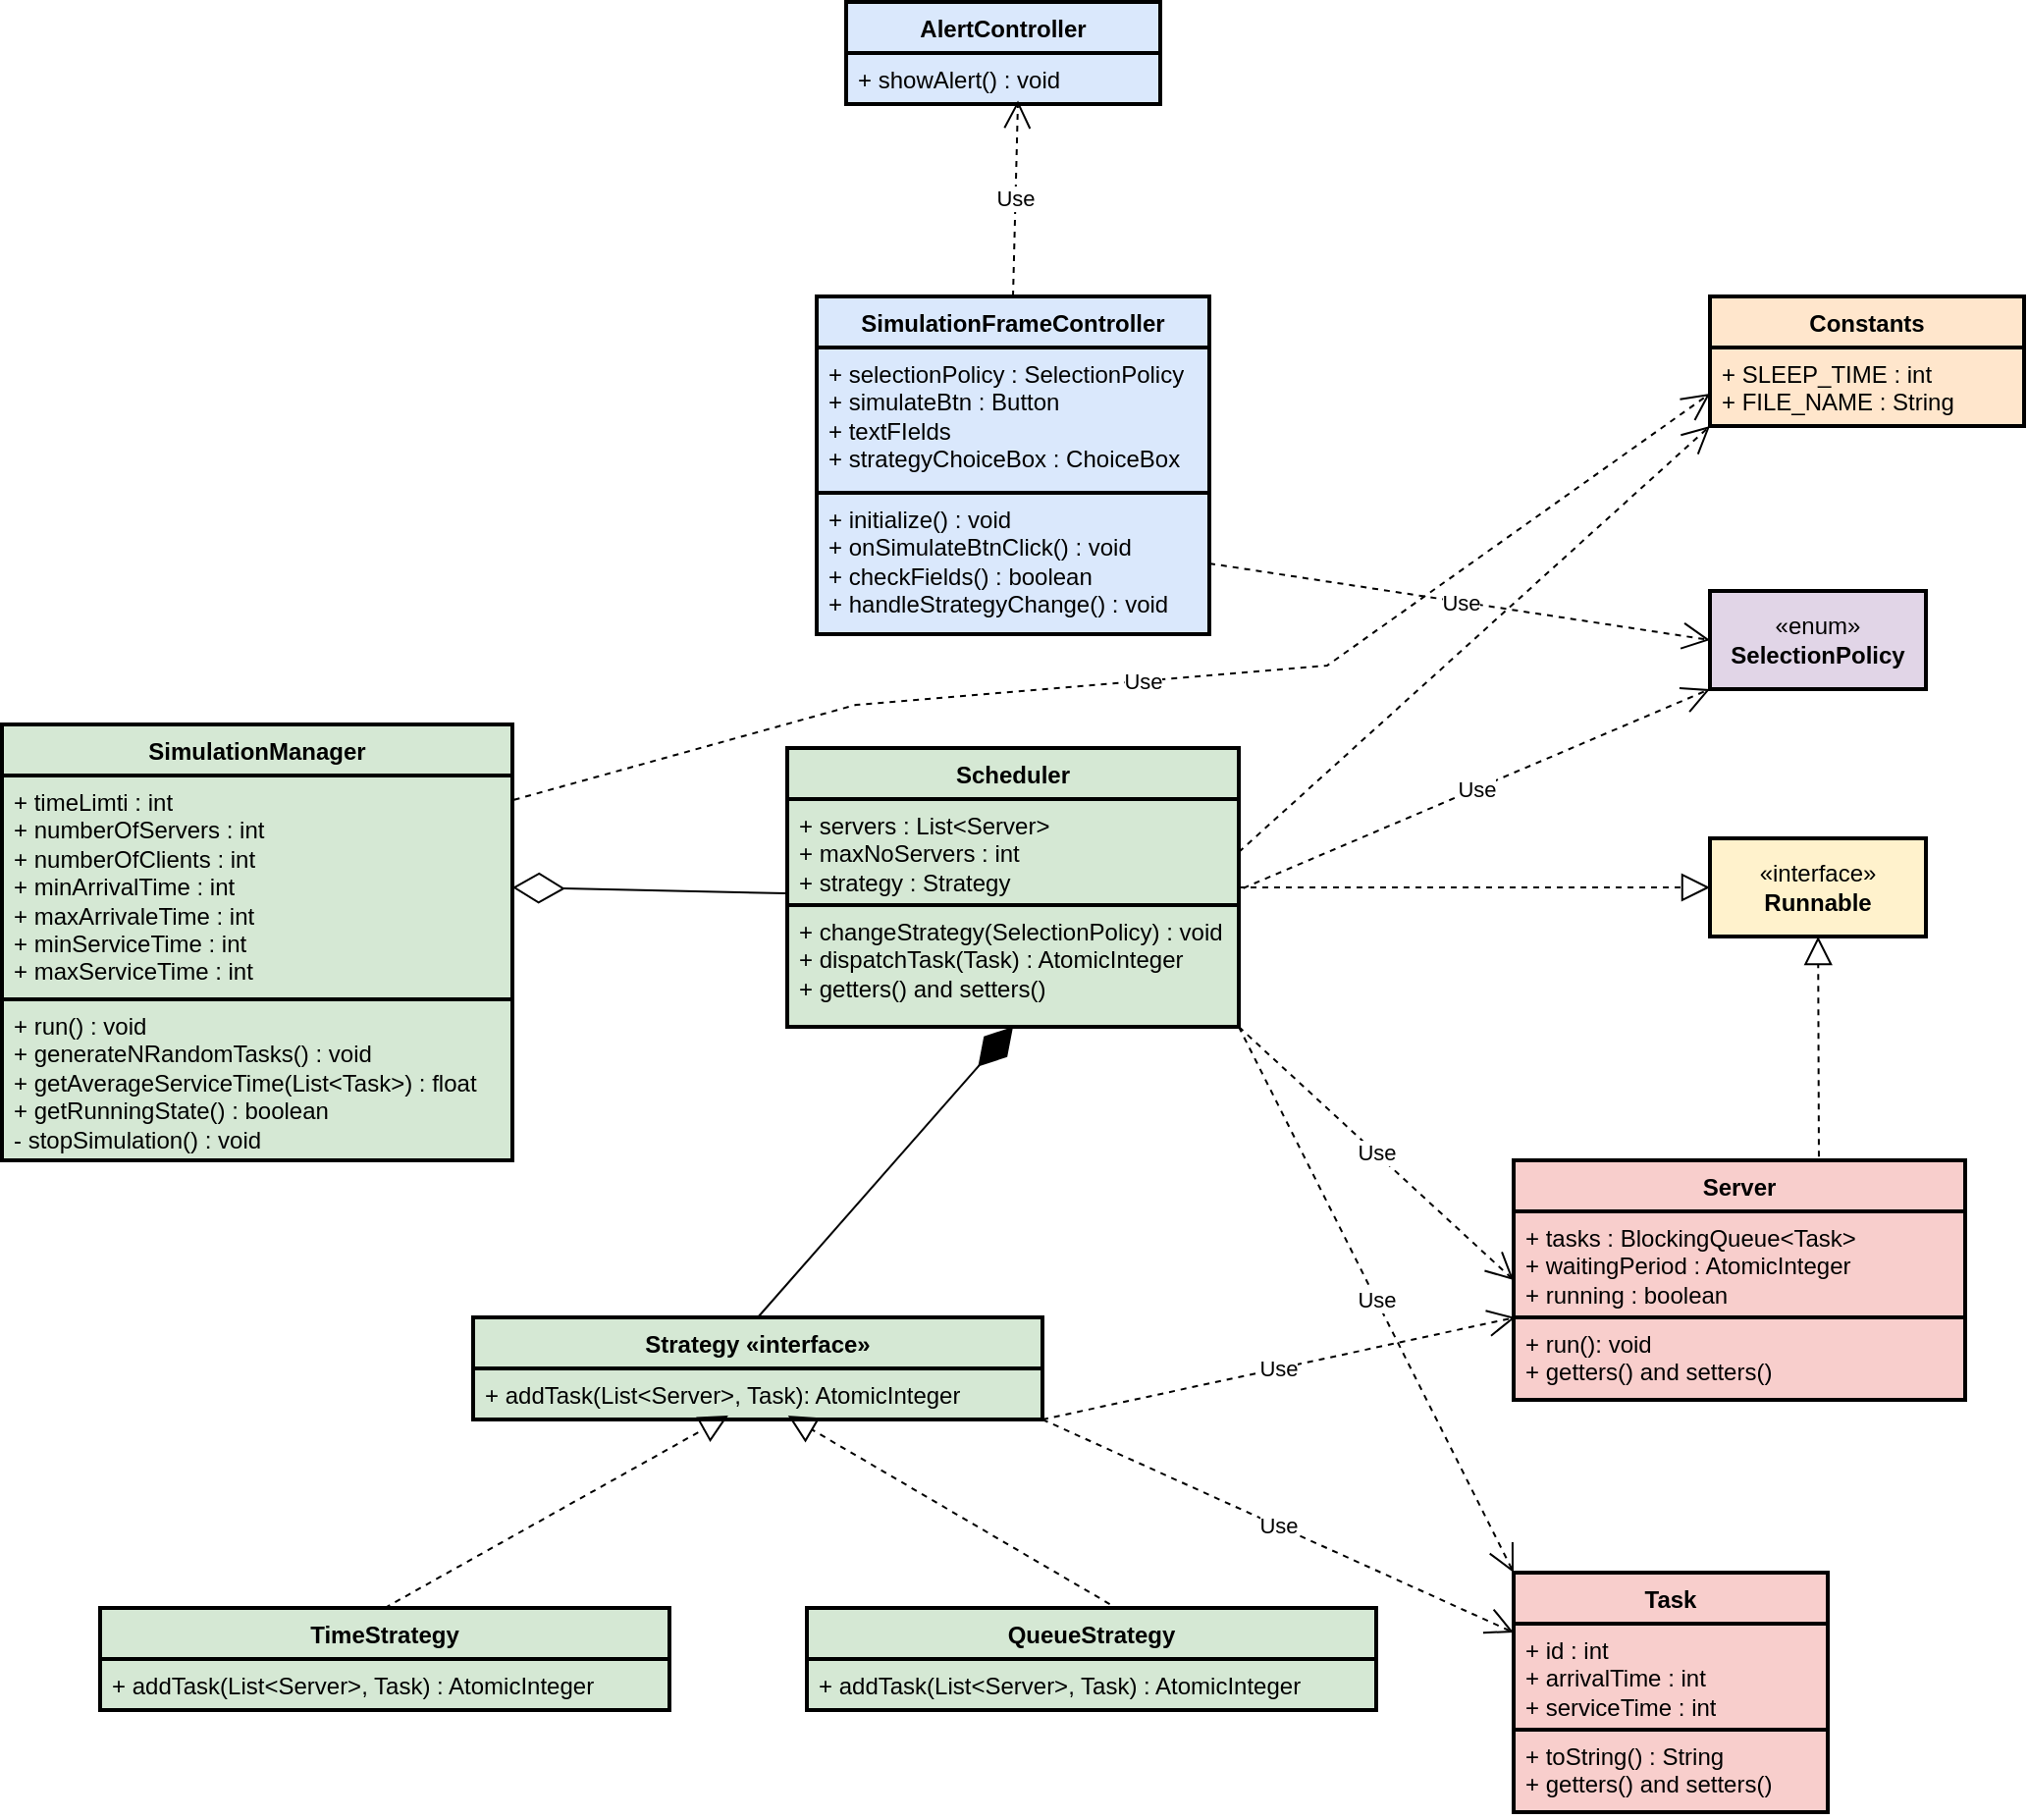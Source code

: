 <mxfile version="26.2.12">
  <diagram name="Page-1" id="CthTKVDl6EhoKNDK8EQh">
    <mxGraphModel dx="1713" dy="2126" grid="1" gridSize="10" guides="1" tooltips="1" connect="1" arrows="1" fold="1" page="1" pageScale="1" pageWidth="827" pageHeight="1169" math="0" shadow="0">
      <root>
        <mxCell id="0" />
        <mxCell id="1" parent="0" />
        <mxCell id="PCQdMZKiTnh8M8kMI2ME-5" value="Server" style="swimlane;fontStyle=1;align=center;verticalAlign=top;childLayout=stackLayout;horizontal=1;startSize=26;horizontalStack=0;resizeParent=1;resizeParentMax=0;resizeLast=0;collapsible=1;marginBottom=0;whiteSpace=wrap;html=1;fillColor=#f8cecc;strokeColor=light-dark(#000000, #d7817e);strokeWidth=2;" parent="1" vertex="1">
          <mxGeometry x="1160" y="260" width="230" height="122" as="geometry" />
        </mxCell>
        <mxCell id="PCQdMZKiTnh8M8kMI2ME-6" value="&lt;div&gt;+ tasks : BlockingQueue&amp;lt;Task&amp;gt;&lt;/div&gt;&lt;div&gt;+ waitingPeriod : AtomicInteger&lt;/div&gt;&lt;div&gt;+ running : boolean&lt;/div&gt;" style="text;strokeColor=light-dark(#000000, #d7817e);fillColor=#f8cecc;align=left;verticalAlign=top;spacingLeft=4;spacingRight=4;overflow=hidden;rotatable=0;points=[[0,0.5],[1,0.5]];portConstraint=eastwest;whiteSpace=wrap;html=1;strokeWidth=2;" parent="PCQdMZKiTnh8M8kMI2ME-5" vertex="1">
          <mxGeometry y="26" width="230" height="54" as="geometry" />
        </mxCell>
        <mxCell id="PCQdMZKiTnh8M8kMI2ME-8" value="&lt;div&gt;+ run(): void&lt;/div&gt;&lt;div&gt;+ getters() and setters()&lt;/div&gt;" style="text;strokeColor=light-dark(#000000, #d7817e);fillColor=#f8cecc;align=left;verticalAlign=top;spacingLeft=4;spacingRight=4;overflow=hidden;rotatable=0;points=[[0,0.5],[1,0.5]];portConstraint=eastwest;whiteSpace=wrap;html=1;strokeWidth=2;" parent="PCQdMZKiTnh8M8kMI2ME-5" vertex="1">
          <mxGeometry y="80" width="230" height="42" as="geometry" />
        </mxCell>
        <mxCell id="PCQdMZKiTnh8M8kMI2ME-9" value="AlertController" style="swimlane;fontStyle=1;align=center;verticalAlign=top;childLayout=stackLayout;horizontal=1;startSize=26;horizontalStack=0;resizeParent=1;resizeParentMax=0;resizeLast=0;collapsible=1;marginBottom=0;whiteSpace=wrap;html=1;fillColor=#dae8fc;strokeColor=light-dark(#000000, #5c79a3);strokeWidth=2;" parent="1" vertex="1">
          <mxGeometry x="820" y="-330" width="160" height="52" as="geometry" />
        </mxCell>
        <mxCell id="PCQdMZKiTnh8M8kMI2ME-12" value="+ showAlert() : void" style="text;strokeColor=light-dark(#000000, #5c79a3);fillColor=#dae8fc;align=left;verticalAlign=top;spacingLeft=4;spacingRight=4;overflow=hidden;rotatable=0;points=[[0,0.5],[1,0.5]];portConstraint=eastwest;whiteSpace=wrap;html=1;strokeWidth=2;" parent="PCQdMZKiTnh8M8kMI2ME-9" vertex="1">
          <mxGeometry y="26" width="160" height="26" as="geometry" />
        </mxCell>
        <mxCell id="PCQdMZKiTnh8M8kMI2ME-13" value="Task" style="swimlane;fontStyle=1;align=center;verticalAlign=top;childLayout=stackLayout;horizontal=1;startSize=26;horizontalStack=0;resizeParent=1;resizeParentMax=0;resizeLast=0;collapsible=1;marginBottom=0;whiteSpace=wrap;html=1;fillColor=#f8cecc;strokeColor=light-dark(#000000, #d7817e);strokeWidth=2;" parent="1" vertex="1">
          <mxGeometry x="1160" y="470" width="160" height="122" as="geometry" />
        </mxCell>
        <mxCell id="PCQdMZKiTnh8M8kMI2ME-14" value="&lt;div&gt;+ id : int&lt;/div&gt;&lt;div&gt;+ arrivalTime : int&lt;/div&gt;&lt;div&gt;+ serviceTime : int&lt;/div&gt;" style="text;strokeColor=light-dark(#000000, #d7817e);fillColor=#f8cecc;align=left;verticalAlign=top;spacingLeft=4;spacingRight=4;overflow=hidden;rotatable=0;points=[[0,0.5],[1,0.5]];portConstraint=eastwest;whiteSpace=wrap;html=1;strokeWidth=2;" parent="PCQdMZKiTnh8M8kMI2ME-13" vertex="1">
          <mxGeometry y="26" width="160" height="54" as="geometry" />
        </mxCell>
        <mxCell id="PCQdMZKiTnh8M8kMI2ME-16" value="&lt;div&gt;+ toString() : String&lt;/div&gt;&lt;div&gt;+ getters() and setters()&lt;/div&gt;" style="text;strokeColor=light-dark(#000000, #d7817e);fillColor=#f8cecc;align=left;verticalAlign=top;spacingLeft=4;spacingRight=4;overflow=hidden;rotatable=0;points=[[0,0.5],[1,0.5]];portConstraint=eastwest;whiteSpace=wrap;html=1;strokeWidth=2;" parent="PCQdMZKiTnh8M8kMI2ME-13" vertex="1">
          <mxGeometry y="80" width="160" height="42" as="geometry" />
        </mxCell>
        <mxCell id="PCQdMZKiTnh8M8kMI2ME-21" value="SimulationFrameController" style="swimlane;fontStyle=1;align=center;verticalAlign=top;childLayout=stackLayout;horizontal=1;startSize=26;horizontalStack=0;resizeParent=1;resizeParentMax=0;resizeLast=0;collapsible=1;marginBottom=0;whiteSpace=wrap;html=1;fillColor=#dae8fc;strokeColor=light-dark(#000000, #5c79a3);strokeWidth=2;" parent="1" vertex="1">
          <mxGeometry x="805" y="-180" width="200" height="172" as="geometry" />
        </mxCell>
        <mxCell id="PCQdMZKiTnh8M8kMI2ME-22" value="&lt;div&gt;+ selectionPolicy : SelectionPolicy&lt;/div&gt;&lt;div&gt;+ simulateBtn : Button&lt;/div&gt;&lt;div&gt;+ textFIelds&lt;/div&gt;&lt;div&gt;+ strategyChoiceBox : ChoiceBox&lt;/div&gt;" style="text;strokeColor=light-dark(#000000, #5c79a3);fillColor=#dae8fc;align=left;verticalAlign=top;spacingLeft=4;spacingRight=4;overflow=hidden;rotatable=0;points=[[0,0.5],[1,0.5]];portConstraint=eastwest;whiteSpace=wrap;html=1;strokeWidth=2;" parent="PCQdMZKiTnh8M8kMI2ME-21" vertex="1">
          <mxGeometry y="26" width="200" height="74" as="geometry" />
        </mxCell>
        <mxCell id="PCQdMZKiTnh8M8kMI2ME-24" value="&lt;div&gt;+ initialize() : void&lt;/div&gt;&lt;div&gt;+ onSimulateBtnClick() : void&lt;/div&gt;&lt;div&gt;+ checkFields() : boolean&lt;/div&gt;&lt;div&gt;+ handleStrategyChange() : void&lt;/div&gt;" style="text;strokeColor=light-dark(#000000, #5c79a3);fillColor=#dae8fc;align=left;verticalAlign=top;spacingLeft=4;spacingRight=4;overflow=hidden;rotatable=0;points=[[0,0.5],[1,0.5]];portConstraint=eastwest;whiteSpace=wrap;html=1;strokeWidth=2;" parent="PCQdMZKiTnh8M8kMI2ME-21" vertex="1">
          <mxGeometry y="100" width="200" height="72" as="geometry" />
        </mxCell>
        <mxCell id="PCQdMZKiTnh8M8kMI2ME-25" value="Constants" style="swimlane;fontStyle=1;align=center;verticalAlign=top;childLayout=stackLayout;horizontal=1;startSize=26;horizontalStack=0;resizeParent=1;resizeParentMax=0;resizeLast=0;collapsible=1;marginBottom=0;whiteSpace=wrap;html=1;fillColor=#ffe6cc;strokeColor=light-dark(#000000, #996500);strokeWidth=2;" parent="1" vertex="1">
          <mxGeometry x="1260" y="-180" width="160" height="66" as="geometry" />
        </mxCell>
        <mxCell id="PCQdMZKiTnh8M8kMI2ME-26" value="&lt;div&gt;+ SLEEP_TIME : int&lt;/div&gt;&lt;div&gt;+ FILE_NAME : String&lt;/div&gt;" style="text;strokeColor=light-dark(#000000, #996500);fillColor=#ffe6cc;align=left;verticalAlign=top;spacingLeft=4;spacingRight=4;overflow=hidden;rotatable=0;points=[[0,0.5],[1,0.5]];portConstraint=eastwest;whiteSpace=wrap;html=1;strokeWidth=2;" parent="PCQdMZKiTnh8M8kMI2ME-25" vertex="1">
          <mxGeometry y="26" width="160" height="40" as="geometry" />
        </mxCell>
        <mxCell id="PCQdMZKiTnh8M8kMI2ME-29" value="QueueStrategy" style="swimlane;fontStyle=1;align=center;verticalAlign=top;childLayout=stackLayout;horizontal=1;startSize=26;horizontalStack=0;resizeParent=1;resizeParentMax=0;resizeLast=0;collapsible=1;marginBottom=0;whiteSpace=wrap;html=1;fillColor=#d5e8d4;strokeColor=default;strokeWidth=2;" parent="1" vertex="1">
          <mxGeometry x="800" y="488" width="290" height="52" as="geometry" />
        </mxCell>
        <mxCell id="PCQdMZKiTnh8M8kMI2ME-32" value="+ addTask(List&amp;lt;Server&amp;gt;, Task) : AtomicInteger" style="text;strokeColor=default;fillColor=#d5e8d4;align=left;verticalAlign=top;spacingLeft=4;spacingRight=4;overflow=hidden;rotatable=0;points=[[0,0.5],[1,0.5]];portConstraint=eastwest;whiteSpace=wrap;html=1;strokeWidth=2;" parent="PCQdMZKiTnh8M8kMI2ME-29" vertex="1">
          <mxGeometry y="26" width="290" height="26" as="geometry" />
        </mxCell>
        <mxCell id="PCQdMZKiTnh8M8kMI2ME-33" value="TimeStrategy" style="swimlane;fontStyle=1;align=center;verticalAlign=top;childLayout=stackLayout;horizontal=1;startSize=26;horizontalStack=0;resizeParent=1;resizeParentMax=0;resizeLast=0;collapsible=1;marginBottom=0;whiteSpace=wrap;html=1;fillColor=#d5e8d4;strokeColor=default;strokeWidth=2;" parent="1" vertex="1">
          <mxGeometry x="440" y="488" width="290" height="52" as="geometry" />
        </mxCell>
        <mxCell id="PCQdMZKiTnh8M8kMI2ME-36" value="+ addTask(List&amp;lt;Server&amp;gt;, Task) : AtomicInteger" style="text;strokeColor=default;fillColor=#d5e8d4;align=left;verticalAlign=top;spacingLeft=4;spacingRight=4;overflow=hidden;rotatable=0;points=[[0,0.5],[1,0.5]];portConstraint=eastwest;whiteSpace=wrap;html=1;strokeWidth=2;" parent="PCQdMZKiTnh8M8kMI2ME-33" vertex="1">
          <mxGeometry y="26" width="290" height="26" as="geometry" />
        </mxCell>
        <mxCell id="PCQdMZKiTnh8M8kMI2ME-37" value="SimulationManager" style="swimlane;fontStyle=1;align=center;verticalAlign=top;childLayout=stackLayout;horizontal=1;startSize=26;horizontalStack=0;resizeParent=1;resizeParentMax=0;resizeLast=0;collapsible=1;marginBottom=0;whiteSpace=wrap;html=1;fillColor=#d5e8d4;strokeColor=#000000;strokeWidth=2;" parent="1" vertex="1">
          <mxGeometry x="390" y="38" width="260" height="222" as="geometry" />
        </mxCell>
        <mxCell id="oIIOi4yT41d0xDjY-VrI-1" value="Use" style="endArrow=open;endSize=12;dashed=1;html=1;rounded=0;entryX=0;entryY=0.75;entryDx=0;entryDy=0;" parent="PCQdMZKiTnh8M8kMI2ME-37" target="PCQdMZKiTnh8M8kMI2ME-25" edge="1">
          <mxGeometry width="160" relative="1" as="geometry">
            <mxPoint x="255" y="40" as="sourcePoint" />
            <mxPoint x="435" y="-30" as="targetPoint" />
            <Array as="points">
              <mxPoint x="435" y="-10" />
              <mxPoint x="675" y="-30" />
            </Array>
          </mxGeometry>
        </mxCell>
        <mxCell id="PCQdMZKiTnh8M8kMI2ME-38" value="&lt;div&gt;+ timeLimti : int&lt;/div&gt;&lt;div&gt;+ numberOfServers : int&lt;/div&gt;&lt;div&gt;+ numberOfClients : int&lt;/div&gt;&lt;div&gt;+ minArrivalTime : int&lt;/div&gt;&lt;div&gt;+ maxArrivaleTime : int&lt;/div&gt;&lt;div&gt;+ minServiceTime : int&lt;/div&gt;&lt;div&gt;+ maxServiceTime : int&lt;/div&gt;" style="text;strokeColor=#000000;fillColor=#d5e8d4;align=left;verticalAlign=top;spacingLeft=4;spacingRight=4;overflow=hidden;rotatable=0;points=[[0,0.5],[1,0.5]];portConstraint=eastwest;whiteSpace=wrap;html=1;strokeWidth=2;" parent="PCQdMZKiTnh8M8kMI2ME-37" vertex="1">
          <mxGeometry y="26" width="260" height="114" as="geometry" />
        </mxCell>
        <mxCell id="PCQdMZKiTnh8M8kMI2ME-40" value="&lt;div&gt;+ run() : void&lt;/div&gt;&lt;div&gt;+ generateNRandomTasks() : void&lt;/div&gt;&lt;div&gt;+ getAverageServiceTime(List&amp;lt;Task&amp;gt;) : float&lt;/div&gt;&lt;div&gt;+ getRunningState() : boolean&lt;/div&gt;&lt;div&gt;- stopSimulation() : void&lt;/div&gt;" style="text;strokeColor=#000000;fillColor=#d5e8d4;align=left;verticalAlign=top;spacingLeft=4;spacingRight=4;overflow=hidden;rotatable=0;points=[[0,0.5],[1,0.5]];portConstraint=eastwest;whiteSpace=wrap;html=1;strokeWidth=2;" parent="PCQdMZKiTnh8M8kMI2ME-37" vertex="1">
          <mxGeometry y="140" width="260" height="82" as="geometry" />
        </mxCell>
        <mxCell id="PCQdMZKiTnh8M8kMI2ME-41" value="Strategy «interface»" style="swimlane;fontStyle=1;align=center;verticalAlign=top;childLayout=stackLayout;horizontal=1;startSize=26;horizontalStack=0;resizeParent=1;resizeParentMax=0;resizeLast=0;collapsible=1;marginBottom=0;whiteSpace=wrap;html=1;fillColor=#d5e8d4;strokeColor=#000000;strokeWidth=2;" parent="1" vertex="1">
          <mxGeometry x="630" y="340" width="290" height="52" as="geometry" />
        </mxCell>
        <mxCell id="PCQdMZKiTnh8M8kMI2ME-44" value="+ addTask(List&amp;lt;Server&amp;gt;, Task): AtomicInteger" style="text;strokeColor=#000000;fillColor=#d5e8d4;align=left;verticalAlign=top;spacingLeft=4;spacingRight=4;overflow=hidden;rotatable=0;points=[[0,0.5],[1,0.5]];portConstraint=eastwest;whiteSpace=wrap;html=1;strokeWidth=2;" parent="PCQdMZKiTnh8M8kMI2ME-41" vertex="1">
          <mxGeometry y="26" width="290" height="26" as="geometry" />
        </mxCell>
        <mxCell id="PCQdMZKiTnh8M8kMI2ME-45" value="Scheduler" style="swimlane;fontStyle=1;align=center;verticalAlign=top;childLayout=stackLayout;horizontal=1;startSize=26;horizontalStack=0;resizeParent=1;resizeParentMax=0;resizeLast=0;collapsible=1;marginBottom=0;whiteSpace=wrap;html=1;fillColor=#d5e8d4;strokeColor=default;strokeWidth=2;" parent="1" vertex="1">
          <mxGeometry x="790" y="50" width="230" height="142" as="geometry" />
        </mxCell>
        <mxCell id="PCQdMZKiTnh8M8kMI2ME-46" value="&lt;div&gt;+ servers : List&amp;lt;Server&amp;gt;&lt;/div&gt;&lt;div&gt;+ maxNoServers : int&lt;/div&gt;&lt;div&gt;+ strategy : Strategy&lt;/div&gt;" style="text;strokeColor=default;fillColor=#d5e8d4;align=left;verticalAlign=top;spacingLeft=4;spacingRight=4;overflow=hidden;rotatable=0;points=[[0,0.5],[1,0.5]];portConstraint=eastwest;whiteSpace=wrap;html=1;strokeWidth=2;" parent="PCQdMZKiTnh8M8kMI2ME-45" vertex="1">
          <mxGeometry y="26" width="230" height="54" as="geometry" />
        </mxCell>
        <mxCell id="PCQdMZKiTnh8M8kMI2ME-48" value="&lt;div&gt;+ changeStr&lt;span style=&quot;white-space: pre;&quot;&gt;ategy(SelectionPolicy) : void&lt;/span&gt;&lt;/div&gt;&lt;div&gt;&lt;span style=&quot;white-space: pre;&quot;&gt;+ dispatchTask(Task) : AtomicInteger&lt;/span&gt;&lt;/div&gt;&lt;div&gt;&lt;span style=&quot;white-space: pre;&quot;&gt;+ getters() and setters()&lt;/span&gt;&lt;/div&gt;" style="text;strokeColor=default;fillColor=#d5e8d4;align=left;verticalAlign=top;spacingLeft=4;spacingRight=4;overflow=hidden;rotatable=0;points=[[0,0.5],[1,0.5]];portConstraint=eastwest;whiteSpace=wrap;html=1;strokeWidth=2;" parent="PCQdMZKiTnh8M8kMI2ME-45" vertex="1">
          <mxGeometry y="80" width="230" height="62" as="geometry" />
        </mxCell>
        <mxCell id="PCQdMZKiTnh8M8kMI2ME-53" value="«interface»&lt;br&gt;&lt;b&gt;Runnable&lt;/b&gt;" style="html=1;whiteSpace=wrap;fillColor=#fff2cc;strokeColor=light-dark(#000000, #6d5100);strokeWidth=2;" parent="1" vertex="1">
          <mxGeometry x="1260" y="96" width="110" height="50" as="geometry" />
        </mxCell>
        <mxCell id="PCQdMZKiTnh8M8kMI2ME-54" value="«enum»&lt;br&gt;&lt;b&gt;SelectionPolicy&lt;/b&gt;" style="html=1;whiteSpace=wrap;fillColor=#e1d5e7;strokeColor=light-dark(#000000, #9577a3);strokeWidth=2;" parent="1" vertex="1">
          <mxGeometry x="1260" y="-30" width="110" height="50" as="geometry" />
        </mxCell>
        <mxCell id="PCQdMZKiTnh8M8kMI2ME-56" value="" style="endArrow=block;dashed=1;endFill=0;endSize=12;html=1;rounded=0;exitX=0.5;exitY=0;exitDx=0;exitDy=0;entryX=0.448;entryY=0.923;entryDx=0;entryDy=0;entryPerimeter=0;" parent="1" source="PCQdMZKiTnh8M8kMI2ME-33" target="PCQdMZKiTnh8M8kMI2ME-44" edge="1">
          <mxGeometry width="160" relative="1" as="geometry">
            <mxPoint x="610" y="440" as="sourcePoint" />
            <mxPoint x="770" y="440" as="targetPoint" />
          </mxGeometry>
        </mxCell>
        <mxCell id="PCQdMZKiTnh8M8kMI2ME-57" value="" style="endArrow=block;dashed=1;endFill=0;endSize=12;html=1;rounded=0;exitX=0.532;exitY=-0.038;exitDx=0;exitDy=0;exitPerimeter=0;entryX=0.553;entryY=0.923;entryDx=0;entryDy=0;entryPerimeter=0;" parent="1" source="PCQdMZKiTnh8M8kMI2ME-29" target="PCQdMZKiTnh8M8kMI2ME-44" edge="1">
          <mxGeometry width="160" relative="1" as="geometry">
            <mxPoint x="1010" y="420" as="sourcePoint" />
            <mxPoint x="1170" y="420" as="targetPoint" />
          </mxGeometry>
        </mxCell>
        <mxCell id="PCQdMZKiTnh8M8kMI2ME-60" value="" style="endArrow=diamondThin;endFill=1;endSize=24;html=1;rounded=0;entryX=0.5;entryY=1;entryDx=0;entryDy=0;exitX=0.5;exitY=0;exitDx=0;exitDy=0;" parent="1" source="PCQdMZKiTnh8M8kMI2ME-41" target="PCQdMZKiTnh8M8kMI2ME-45" edge="1">
          <mxGeometry width="160" relative="1" as="geometry">
            <mxPoint x="870" y="240" as="sourcePoint" />
            <mxPoint x="1030" y="240" as="targetPoint" />
          </mxGeometry>
        </mxCell>
        <mxCell id="PCQdMZKiTnh8M8kMI2ME-61" value="" style="endArrow=diamondThin;endFill=0;endSize=24;html=1;rounded=0;entryX=1;entryY=0.5;entryDx=0;entryDy=0;exitX=-0.004;exitY=0.889;exitDx=0;exitDy=0;exitPerimeter=0;" parent="1" source="PCQdMZKiTnh8M8kMI2ME-46" target="PCQdMZKiTnh8M8kMI2ME-38" edge="1">
          <mxGeometry width="160" relative="1" as="geometry">
            <mxPoint x="650" y="190" as="sourcePoint" />
            <mxPoint x="810" y="190" as="targetPoint" />
          </mxGeometry>
        </mxCell>
        <mxCell id="PCQdMZKiTnh8M8kMI2ME-64" value="Use" style="endArrow=open;endSize=12;dashed=1;html=1;rounded=0;exitX=1;exitY=1;exitDx=0;exitDy=0;entryX=0;entryY=0.5;entryDx=0;entryDy=0;" parent="1" source="PCQdMZKiTnh8M8kMI2ME-45" target="PCQdMZKiTnh8M8kMI2ME-5" edge="1">
          <mxGeometry width="160" relative="1" as="geometry">
            <mxPoint x="1120" y="150" as="sourcePoint" />
            <mxPoint x="1280" y="150" as="targetPoint" />
          </mxGeometry>
        </mxCell>
        <mxCell id="PCQdMZKiTnh8M8kMI2ME-65" value="Use" style="endArrow=open;endSize=12;dashed=1;html=1;rounded=0;entryX=0;entryY=0;entryDx=0;entryDy=0;exitX=1;exitY=1;exitDx=0;exitDy=0;" parent="1" source="PCQdMZKiTnh8M8kMI2ME-45" target="PCQdMZKiTnh8M8kMI2ME-13" edge="1">
          <mxGeometry width="160" relative="1" as="geometry">
            <mxPoint x="1000" y="240" as="sourcePoint" />
            <mxPoint x="1170" y="331" as="targetPoint" />
          </mxGeometry>
        </mxCell>
        <mxCell id="PCQdMZKiTnh8M8kMI2ME-66" value="Use" style="endArrow=open;endSize=12;dashed=1;html=1;rounded=0;exitX=1;exitY=1;exitDx=0;exitDy=0;entryX=0;entryY=0.25;entryDx=0;entryDy=0;" parent="1" source="PCQdMZKiTnh8M8kMI2ME-41" target="PCQdMZKiTnh8M8kMI2ME-13" edge="1">
          <mxGeometry width="160" relative="1" as="geometry">
            <mxPoint x="850" y="272" as="sourcePoint" />
            <mxPoint x="990" y="401" as="targetPoint" />
          </mxGeometry>
        </mxCell>
        <mxCell id="PCQdMZKiTnh8M8kMI2ME-67" value="Use" style="endArrow=open;endSize=12;dashed=1;html=1;rounded=0;exitX=1;exitY=1;exitDx=0;exitDy=0;entryX=0.004;entryY=0;entryDx=0;entryDy=0;entryPerimeter=0;" parent="1" source="PCQdMZKiTnh8M8kMI2ME-41" target="PCQdMZKiTnh8M8kMI2ME-8" edge="1">
          <mxGeometry width="160" relative="1" as="geometry">
            <mxPoint x="920" y="240" as="sourcePoint" />
            <mxPoint x="1160" y="320" as="targetPoint" />
          </mxGeometry>
        </mxCell>
        <mxCell id="PCQdMZKiTnh8M8kMI2ME-68" value="" style="endArrow=block;dashed=1;endFill=0;endSize=12;html=1;rounded=0;exitX=0.676;exitY=-0.015;exitDx=0;exitDy=0;exitPerimeter=0;" parent="1" source="PCQdMZKiTnh8M8kMI2ME-5" target="PCQdMZKiTnh8M8kMI2ME-53" edge="1">
          <mxGeometry width="160" relative="1" as="geometry">
            <mxPoint x="1315" y="250" as="sourcePoint" />
            <mxPoint x="1214.33" y="154.65" as="targetPoint" />
          </mxGeometry>
        </mxCell>
        <mxCell id="PCQdMZKiTnh8M8kMI2ME-69" value="" style="endArrow=block;dashed=1;endFill=0;endSize=12;html=1;rounded=0;entryX=0;entryY=0.5;entryDx=0;entryDy=0;" parent="1" target="PCQdMZKiTnh8M8kMI2ME-53" edge="1">
          <mxGeometry width="160" relative="1" as="geometry">
            <mxPoint x="1020" y="121" as="sourcePoint" />
            <mxPoint x="1235" y="2" as="targetPoint" />
          </mxGeometry>
        </mxCell>
        <mxCell id="PCQdMZKiTnh8M8kMI2ME-70" value="Use" style="endArrow=open;endSize=12;dashed=1;html=1;rounded=0;exitX=1.01;exitY=0.84;exitDx=0;exitDy=0;exitPerimeter=0;entryX=0;entryY=1;entryDx=0;entryDy=0;" parent="1" source="PCQdMZKiTnh8M8kMI2ME-46" target="PCQdMZKiTnh8M8kMI2ME-54" edge="1">
          <mxGeometry width="160" relative="1" as="geometry">
            <mxPoint x="1330" y="50" as="sourcePoint" />
            <mxPoint x="1490" y="50" as="targetPoint" />
          </mxGeometry>
        </mxCell>
        <mxCell id="PCQdMZKiTnh8M8kMI2ME-71" value="Use" style="endArrow=open;endSize=12;dashed=1;html=1;rounded=0;exitX=1;exitY=0.5;exitDx=0;exitDy=0;entryX=0;entryY=0.5;entryDx=0;entryDy=0;" parent="1" source="PCQdMZKiTnh8M8kMI2ME-24" target="PCQdMZKiTnh8M8kMI2ME-54" edge="1">
          <mxGeometry width="160" relative="1" as="geometry">
            <mxPoint x="1032" y="131" as="sourcePoint" />
            <mxPoint x="1170" y="40" as="targetPoint" />
          </mxGeometry>
        </mxCell>
        <mxCell id="PCQdMZKiTnh8M8kMI2ME-73" value="Use" style="endArrow=open;endSize=12;dashed=1;html=1;rounded=0;exitX=0.5;exitY=0;exitDx=0;exitDy=0;entryX=0.547;entryY=0.931;entryDx=0;entryDy=0;entryPerimeter=0;" parent="1" source="PCQdMZKiTnh8M8kMI2ME-21" target="PCQdMZKiTnh8M8kMI2ME-12" edge="1">
          <mxGeometry width="160" relative="1" as="geometry">
            <mxPoint x="580" y="-50" as="sourcePoint" />
            <mxPoint x="905" y="-280" as="targetPoint" />
          </mxGeometry>
        </mxCell>
        <mxCell id="oIIOi4yT41d0xDjY-VrI-2" value="" style="endArrow=open;endSize=12;dashed=1;html=1;rounded=0;exitX=1;exitY=0.5;exitDx=0;exitDy=0;entryX=0;entryY=1;entryDx=0;entryDy=0;" parent="1" source="PCQdMZKiTnh8M8kMI2ME-46" target="PCQdMZKiTnh8M8kMI2ME-25" edge="1">
          <mxGeometry width="160" relative="1" as="geometry">
            <mxPoint x="1100" y="40" as="sourcePoint" />
            <mxPoint x="1260" y="40" as="targetPoint" />
          </mxGeometry>
        </mxCell>
      </root>
    </mxGraphModel>
  </diagram>
</mxfile>

